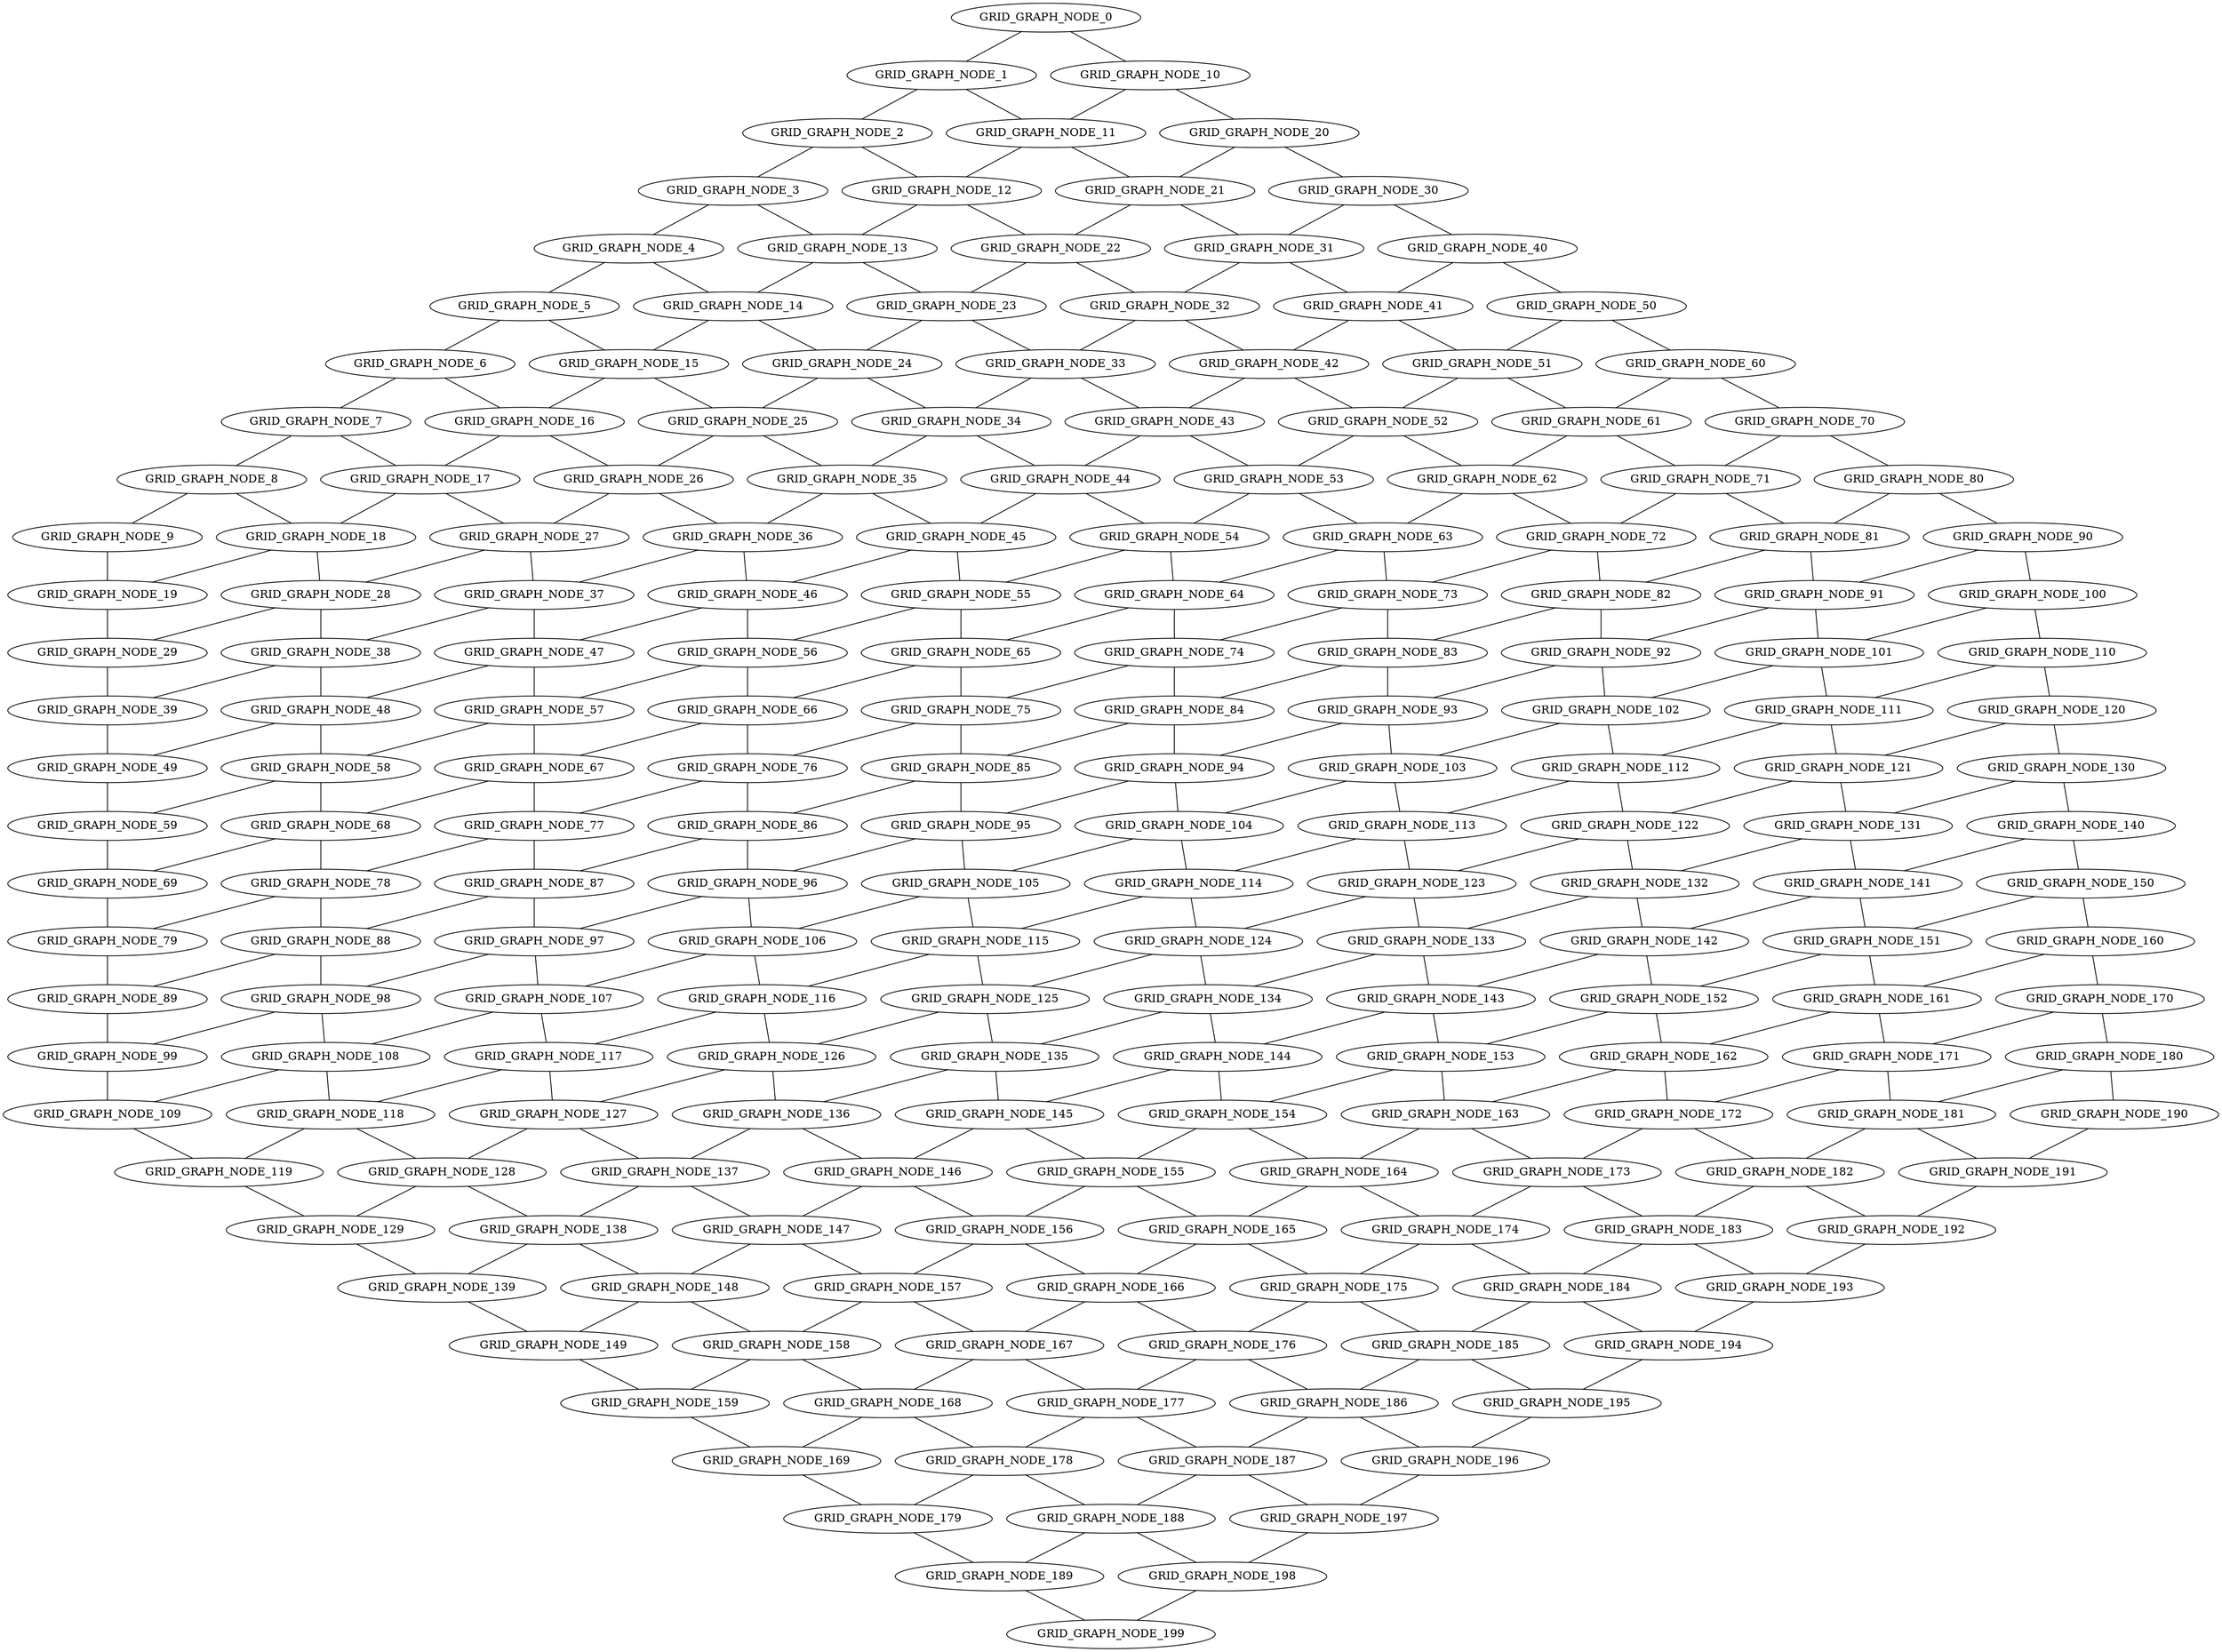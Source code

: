 graph GRID_GRAPH{
GRID_GRAPH_NODE_0 -- GRID_GRAPH_NODE_1;
GRID_GRAPH_NODE_0 -- GRID_GRAPH_NODE_10;
GRID_GRAPH_NODE_1 -- GRID_GRAPH_NODE_2;
GRID_GRAPH_NODE_1 -- GRID_GRAPH_NODE_11;
GRID_GRAPH_NODE_2 -- GRID_GRAPH_NODE_3;
GRID_GRAPH_NODE_2 -- GRID_GRAPH_NODE_12;
GRID_GRAPH_NODE_3 -- GRID_GRAPH_NODE_4;
GRID_GRAPH_NODE_3 -- GRID_GRAPH_NODE_13;
GRID_GRAPH_NODE_4 -- GRID_GRAPH_NODE_5;
GRID_GRAPH_NODE_4 -- GRID_GRAPH_NODE_14;
GRID_GRAPH_NODE_5 -- GRID_GRAPH_NODE_6;
GRID_GRAPH_NODE_5 -- GRID_GRAPH_NODE_15;
GRID_GRAPH_NODE_6 -- GRID_GRAPH_NODE_7;
GRID_GRAPH_NODE_6 -- GRID_GRAPH_NODE_16;
GRID_GRAPH_NODE_7 -- GRID_GRAPH_NODE_8;
GRID_GRAPH_NODE_7 -- GRID_GRAPH_NODE_17;
GRID_GRAPH_NODE_8 -- GRID_GRAPH_NODE_9;
GRID_GRAPH_NODE_8 -- GRID_GRAPH_NODE_18;
GRID_GRAPH_NODE_9 -- GRID_GRAPH_NODE_19;
GRID_GRAPH_NODE_10 -- GRID_GRAPH_NODE_11;
GRID_GRAPH_NODE_10 -- GRID_GRAPH_NODE_20;
GRID_GRAPH_NODE_11 -- GRID_GRAPH_NODE_12;
GRID_GRAPH_NODE_11 -- GRID_GRAPH_NODE_21;
GRID_GRAPH_NODE_12 -- GRID_GRAPH_NODE_13;
GRID_GRAPH_NODE_12 -- GRID_GRAPH_NODE_22;
GRID_GRAPH_NODE_13 -- GRID_GRAPH_NODE_14;
GRID_GRAPH_NODE_13 -- GRID_GRAPH_NODE_23;
GRID_GRAPH_NODE_14 -- GRID_GRAPH_NODE_15;
GRID_GRAPH_NODE_14 -- GRID_GRAPH_NODE_24;
GRID_GRAPH_NODE_15 -- GRID_GRAPH_NODE_16;
GRID_GRAPH_NODE_15 -- GRID_GRAPH_NODE_25;
GRID_GRAPH_NODE_16 -- GRID_GRAPH_NODE_17;
GRID_GRAPH_NODE_16 -- GRID_GRAPH_NODE_26;
GRID_GRAPH_NODE_17 -- GRID_GRAPH_NODE_18;
GRID_GRAPH_NODE_17 -- GRID_GRAPH_NODE_27;
GRID_GRAPH_NODE_18 -- GRID_GRAPH_NODE_19;
GRID_GRAPH_NODE_18 -- GRID_GRAPH_NODE_28;
GRID_GRAPH_NODE_19 -- GRID_GRAPH_NODE_29;
GRID_GRAPH_NODE_20 -- GRID_GRAPH_NODE_21;
GRID_GRAPH_NODE_20 -- GRID_GRAPH_NODE_30;
GRID_GRAPH_NODE_21 -- GRID_GRAPH_NODE_22;
GRID_GRAPH_NODE_21 -- GRID_GRAPH_NODE_31;
GRID_GRAPH_NODE_22 -- GRID_GRAPH_NODE_23;
GRID_GRAPH_NODE_22 -- GRID_GRAPH_NODE_32;
GRID_GRAPH_NODE_23 -- GRID_GRAPH_NODE_24;
GRID_GRAPH_NODE_23 -- GRID_GRAPH_NODE_33;
GRID_GRAPH_NODE_24 -- GRID_GRAPH_NODE_25;
GRID_GRAPH_NODE_24 -- GRID_GRAPH_NODE_34;
GRID_GRAPH_NODE_25 -- GRID_GRAPH_NODE_26;
GRID_GRAPH_NODE_25 -- GRID_GRAPH_NODE_35;
GRID_GRAPH_NODE_26 -- GRID_GRAPH_NODE_27;
GRID_GRAPH_NODE_26 -- GRID_GRAPH_NODE_36;
GRID_GRAPH_NODE_27 -- GRID_GRAPH_NODE_28;
GRID_GRAPH_NODE_27 -- GRID_GRAPH_NODE_37;
GRID_GRAPH_NODE_28 -- GRID_GRAPH_NODE_29;
GRID_GRAPH_NODE_28 -- GRID_GRAPH_NODE_38;
GRID_GRAPH_NODE_29 -- GRID_GRAPH_NODE_39;
GRID_GRAPH_NODE_30 -- GRID_GRAPH_NODE_31;
GRID_GRAPH_NODE_30 -- GRID_GRAPH_NODE_40;
GRID_GRAPH_NODE_31 -- GRID_GRAPH_NODE_32;
GRID_GRAPH_NODE_31 -- GRID_GRAPH_NODE_41;
GRID_GRAPH_NODE_32 -- GRID_GRAPH_NODE_33;
GRID_GRAPH_NODE_32 -- GRID_GRAPH_NODE_42;
GRID_GRAPH_NODE_33 -- GRID_GRAPH_NODE_34;
GRID_GRAPH_NODE_33 -- GRID_GRAPH_NODE_43;
GRID_GRAPH_NODE_34 -- GRID_GRAPH_NODE_35;
GRID_GRAPH_NODE_34 -- GRID_GRAPH_NODE_44;
GRID_GRAPH_NODE_35 -- GRID_GRAPH_NODE_36;
GRID_GRAPH_NODE_35 -- GRID_GRAPH_NODE_45;
GRID_GRAPH_NODE_36 -- GRID_GRAPH_NODE_37;
GRID_GRAPH_NODE_36 -- GRID_GRAPH_NODE_46;
GRID_GRAPH_NODE_37 -- GRID_GRAPH_NODE_38;
GRID_GRAPH_NODE_37 -- GRID_GRAPH_NODE_47;
GRID_GRAPH_NODE_38 -- GRID_GRAPH_NODE_39;
GRID_GRAPH_NODE_38 -- GRID_GRAPH_NODE_48;
GRID_GRAPH_NODE_39 -- GRID_GRAPH_NODE_49;
GRID_GRAPH_NODE_40 -- GRID_GRAPH_NODE_41;
GRID_GRAPH_NODE_40 -- GRID_GRAPH_NODE_50;
GRID_GRAPH_NODE_41 -- GRID_GRAPH_NODE_42;
GRID_GRAPH_NODE_41 -- GRID_GRAPH_NODE_51;
GRID_GRAPH_NODE_42 -- GRID_GRAPH_NODE_43;
GRID_GRAPH_NODE_42 -- GRID_GRAPH_NODE_52;
GRID_GRAPH_NODE_43 -- GRID_GRAPH_NODE_44;
GRID_GRAPH_NODE_43 -- GRID_GRAPH_NODE_53;
GRID_GRAPH_NODE_44 -- GRID_GRAPH_NODE_45;
GRID_GRAPH_NODE_44 -- GRID_GRAPH_NODE_54;
GRID_GRAPH_NODE_45 -- GRID_GRAPH_NODE_46;
GRID_GRAPH_NODE_45 -- GRID_GRAPH_NODE_55;
GRID_GRAPH_NODE_46 -- GRID_GRAPH_NODE_47;
GRID_GRAPH_NODE_46 -- GRID_GRAPH_NODE_56;
GRID_GRAPH_NODE_47 -- GRID_GRAPH_NODE_48;
GRID_GRAPH_NODE_47 -- GRID_GRAPH_NODE_57;
GRID_GRAPH_NODE_48 -- GRID_GRAPH_NODE_49;
GRID_GRAPH_NODE_48 -- GRID_GRAPH_NODE_58;
GRID_GRAPH_NODE_49 -- GRID_GRAPH_NODE_59;
GRID_GRAPH_NODE_50 -- GRID_GRAPH_NODE_51;
GRID_GRAPH_NODE_50 -- GRID_GRAPH_NODE_60;
GRID_GRAPH_NODE_51 -- GRID_GRAPH_NODE_52;
GRID_GRAPH_NODE_51 -- GRID_GRAPH_NODE_61;
GRID_GRAPH_NODE_52 -- GRID_GRAPH_NODE_53;
GRID_GRAPH_NODE_52 -- GRID_GRAPH_NODE_62;
GRID_GRAPH_NODE_53 -- GRID_GRAPH_NODE_54;
GRID_GRAPH_NODE_53 -- GRID_GRAPH_NODE_63;
GRID_GRAPH_NODE_54 -- GRID_GRAPH_NODE_55;
GRID_GRAPH_NODE_54 -- GRID_GRAPH_NODE_64;
GRID_GRAPH_NODE_55 -- GRID_GRAPH_NODE_56;
GRID_GRAPH_NODE_55 -- GRID_GRAPH_NODE_65;
GRID_GRAPH_NODE_56 -- GRID_GRAPH_NODE_57;
GRID_GRAPH_NODE_56 -- GRID_GRAPH_NODE_66;
GRID_GRAPH_NODE_57 -- GRID_GRAPH_NODE_58;
GRID_GRAPH_NODE_57 -- GRID_GRAPH_NODE_67;
GRID_GRAPH_NODE_58 -- GRID_GRAPH_NODE_59;
GRID_GRAPH_NODE_58 -- GRID_GRAPH_NODE_68;
GRID_GRAPH_NODE_59 -- GRID_GRAPH_NODE_69;
GRID_GRAPH_NODE_60 -- GRID_GRAPH_NODE_61;
GRID_GRAPH_NODE_60 -- GRID_GRAPH_NODE_70;
GRID_GRAPH_NODE_61 -- GRID_GRAPH_NODE_62;
GRID_GRAPH_NODE_61 -- GRID_GRAPH_NODE_71;
GRID_GRAPH_NODE_62 -- GRID_GRAPH_NODE_63;
GRID_GRAPH_NODE_62 -- GRID_GRAPH_NODE_72;
GRID_GRAPH_NODE_63 -- GRID_GRAPH_NODE_64;
GRID_GRAPH_NODE_63 -- GRID_GRAPH_NODE_73;
GRID_GRAPH_NODE_64 -- GRID_GRAPH_NODE_65;
GRID_GRAPH_NODE_64 -- GRID_GRAPH_NODE_74;
GRID_GRAPH_NODE_65 -- GRID_GRAPH_NODE_66;
GRID_GRAPH_NODE_65 -- GRID_GRAPH_NODE_75;
GRID_GRAPH_NODE_66 -- GRID_GRAPH_NODE_67;
GRID_GRAPH_NODE_66 -- GRID_GRAPH_NODE_76;
GRID_GRAPH_NODE_67 -- GRID_GRAPH_NODE_68;
GRID_GRAPH_NODE_67 -- GRID_GRAPH_NODE_77;
GRID_GRAPH_NODE_68 -- GRID_GRAPH_NODE_69;
GRID_GRAPH_NODE_68 -- GRID_GRAPH_NODE_78;
GRID_GRAPH_NODE_69 -- GRID_GRAPH_NODE_79;
GRID_GRAPH_NODE_70 -- GRID_GRAPH_NODE_71;
GRID_GRAPH_NODE_70 -- GRID_GRAPH_NODE_80;
GRID_GRAPH_NODE_71 -- GRID_GRAPH_NODE_72;
GRID_GRAPH_NODE_71 -- GRID_GRAPH_NODE_81;
GRID_GRAPH_NODE_72 -- GRID_GRAPH_NODE_73;
GRID_GRAPH_NODE_72 -- GRID_GRAPH_NODE_82;
GRID_GRAPH_NODE_73 -- GRID_GRAPH_NODE_74;
GRID_GRAPH_NODE_73 -- GRID_GRAPH_NODE_83;
GRID_GRAPH_NODE_74 -- GRID_GRAPH_NODE_75;
GRID_GRAPH_NODE_74 -- GRID_GRAPH_NODE_84;
GRID_GRAPH_NODE_75 -- GRID_GRAPH_NODE_76;
GRID_GRAPH_NODE_75 -- GRID_GRAPH_NODE_85;
GRID_GRAPH_NODE_76 -- GRID_GRAPH_NODE_77;
GRID_GRAPH_NODE_76 -- GRID_GRAPH_NODE_86;
GRID_GRAPH_NODE_77 -- GRID_GRAPH_NODE_78;
GRID_GRAPH_NODE_77 -- GRID_GRAPH_NODE_87;
GRID_GRAPH_NODE_78 -- GRID_GRAPH_NODE_79;
GRID_GRAPH_NODE_78 -- GRID_GRAPH_NODE_88;
GRID_GRAPH_NODE_79 -- GRID_GRAPH_NODE_89;
GRID_GRAPH_NODE_80 -- GRID_GRAPH_NODE_81;
GRID_GRAPH_NODE_80 -- GRID_GRAPH_NODE_90;
GRID_GRAPH_NODE_81 -- GRID_GRAPH_NODE_82;
GRID_GRAPH_NODE_81 -- GRID_GRAPH_NODE_91;
GRID_GRAPH_NODE_82 -- GRID_GRAPH_NODE_83;
GRID_GRAPH_NODE_82 -- GRID_GRAPH_NODE_92;
GRID_GRAPH_NODE_83 -- GRID_GRAPH_NODE_84;
GRID_GRAPH_NODE_83 -- GRID_GRAPH_NODE_93;
GRID_GRAPH_NODE_84 -- GRID_GRAPH_NODE_85;
GRID_GRAPH_NODE_84 -- GRID_GRAPH_NODE_94;
GRID_GRAPH_NODE_85 -- GRID_GRAPH_NODE_86;
GRID_GRAPH_NODE_85 -- GRID_GRAPH_NODE_95;
GRID_GRAPH_NODE_86 -- GRID_GRAPH_NODE_87;
GRID_GRAPH_NODE_86 -- GRID_GRAPH_NODE_96;
GRID_GRAPH_NODE_87 -- GRID_GRAPH_NODE_88;
GRID_GRAPH_NODE_87 -- GRID_GRAPH_NODE_97;
GRID_GRAPH_NODE_88 -- GRID_GRAPH_NODE_89;
GRID_GRAPH_NODE_88 -- GRID_GRAPH_NODE_98;
GRID_GRAPH_NODE_89 -- GRID_GRAPH_NODE_99;
GRID_GRAPH_NODE_90 -- GRID_GRAPH_NODE_91;
GRID_GRAPH_NODE_90 -- GRID_GRAPH_NODE_100;
GRID_GRAPH_NODE_91 -- GRID_GRAPH_NODE_92;
GRID_GRAPH_NODE_91 -- GRID_GRAPH_NODE_101;
GRID_GRAPH_NODE_92 -- GRID_GRAPH_NODE_93;
GRID_GRAPH_NODE_92 -- GRID_GRAPH_NODE_102;
GRID_GRAPH_NODE_93 -- GRID_GRAPH_NODE_94;
GRID_GRAPH_NODE_93 -- GRID_GRAPH_NODE_103;
GRID_GRAPH_NODE_94 -- GRID_GRAPH_NODE_95;
GRID_GRAPH_NODE_94 -- GRID_GRAPH_NODE_104;
GRID_GRAPH_NODE_95 -- GRID_GRAPH_NODE_96;
GRID_GRAPH_NODE_95 -- GRID_GRAPH_NODE_105;
GRID_GRAPH_NODE_96 -- GRID_GRAPH_NODE_97;
GRID_GRAPH_NODE_96 -- GRID_GRAPH_NODE_106;
GRID_GRAPH_NODE_97 -- GRID_GRAPH_NODE_98;
GRID_GRAPH_NODE_97 -- GRID_GRAPH_NODE_107;
GRID_GRAPH_NODE_98 -- GRID_GRAPH_NODE_99;
GRID_GRAPH_NODE_98 -- GRID_GRAPH_NODE_108;
GRID_GRAPH_NODE_99 -- GRID_GRAPH_NODE_109;
GRID_GRAPH_NODE_100 -- GRID_GRAPH_NODE_101;
GRID_GRAPH_NODE_100 -- GRID_GRAPH_NODE_110;
GRID_GRAPH_NODE_101 -- GRID_GRAPH_NODE_102;
GRID_GRAPH_NODE_101 -- GRID_GRAPH_NODE_111;
GRID_GRAPH_NODE_102 -- GRID_GRAPH_NODE_103;
GRID_GRAPH_NODE_102 -- GRID_GRAPH_NODE_112;
GRID_GRAPH_NODE_103 -- GRID_GRAPH_NODE_104;
GRID_GRAPH_NODE_103 -- GRID_GRAPH_NODE_113;
GRID_GRAPH_NODE_104 -- GRID_GRAPH_NODE_105;
GRID_GRAPH_NODE_104 -- GRID_GRAPH_NODE_114;
GRID_GRAPH_NODE_105 -- GRID_GRAPH_NODE_106;
GRID_GRAPH_NODE_105 -- GRID_GRAPH_NODE_115;
GRID_GRAPH_NODE_106 -- GRID_GRAPH_NODE_107;
GRID_GRAPH_NODE_106 -- GRID_GRAPH_NODE_116;
GRID_GRAPH_NODE_107 -- GRID_GRAPH_NODE_108;
GRID_GRAPH_NODE_107 -- GRID_GRAPH_NODE_117;
GRID_GRAPH_NODE_108 -- GRID_GRAPH_NODE_109;
GRID_GRAPH_NODE_108 -- GRID_GRAPH_NODE_118;
GRID_GRAPH_NODE_109 -- GRID_GRAPH_NODE_119;
GRID_GRAPH_NODE_110 -- GRID_GRAPH_NODE_111;
GRID_GRAPH_NODE_110 -- GRID_GRAPH_NODE_120;
GRID_GRAPH_NODE_111 -- GRID_GRAPH_NODE_112;
GRID_GRAPH_NODE_111 -- GRID_GRAPH_NODE_121;
GRID_GRAPH_NODE_112 -- GRID_GRAPH_NODE_113;
GRID_GRAPH_NODE_112 -- GRID_GRAPH_NODE_122;
GRID_GRAPH_NODE_113 -- GRID_GRAPH_NODE_114;
GRID_GRAPH_NODE_113 -- GRID_GRAPH_NODE_123;
GRID_GRAPH_NODE_114 -- GRID_GRAPH_NODE_115;
GRID_GRAPH_NODE_114 -- GRID_GRAPH_NODE_124;
GRID_GRAPH_NODE_115 -- GRID_GRAPH_NODE_116;
GRID_GRAPH_NODE_115 -- GRID_GRAPH_NODE_125;
GRID_GRAPH_NODE_116 -- GRID_GRAPH_NODE_117;
GRID_GRAPH_NODE_116 -- GRID_GRAPH_NODE_126;
GRID_GRAPH_NODE_117 -- GRID_GRAPH_NODE_118;
GRID_GRAPH_NODE_117 -- GRID_GRAPH_NODE_127;
GRID_GRAPH_NODE_118 -- GRID_GRAPH_NODE_119;
GRID_GRAPH_NODE_118 -- GRID_GRAPH_NODE_128;
GRID_GRAPH_NODE_119 -- GRID_GRAPH_NODE_129;
GRID_GRAPH_NODE_120 -- GRID_GRAPH_NODE_121;
GRID_GRAPH_NODE_120 -- GRID_GRAPH_NODE_130;
GRID_GRAPH_NODE_121 -- GRID_GRAPH_NODE_122;
GRID_GRAPH_NODE_121 -- GRID_GRAPH_NODE_131;
GRID_GRAPH_NODE_122 -- GRID_GRAPH_NODE_123;
GRID_GRAPH_NODE_122 -- GRID_GRAPH_NODE_132;
GRID_GRAPH_NODE_123 -- GRID_GRAPH_NODE_124;
GRID_GRAPH_NODE_123 -- GRID_GRAPH_NODE_133;
GRID_GRAPH_NODE_124 -- GRID_GRAPH_NODE_125;
GRID_GRAPH_NODE_124 -- GRID_GRAPH_NODE_134;
GRID_GRAPH_NODE_125 -- GRID_GRAPH_NODE_126;
GRID_GRAPH_NODE_125 -- GRID_GRAPH_NODE_135;
GRID_GRAPH_NODE_126 -- GRID_GRAPH_NODE_127;
GRID_GRAPH_NODE_126 -- GRID_GRAPH_NODE_136;
GRID_GRAPH_NODE_127 -- GRID_GRAPH_NODE_128;
GRID_GRAPH_NODE_127 -- GRID_GRAPH_NODE_137;
GRID_GRAPH_NODE_128 -- GRID_GRAPH_NODE_129;
GRID_GRAPH_NODE_128 -- GRID_GRAPH_NODE_138;
GRID_GRAPH_NODE_129 -- GRID_GRAPH_NODE_139;
GRID_GRAPH_NODE_130 -- GRID_GRAPH_NODE_131;
GRID_GRAPH_NODE_130 -- GRID_GRAPH_NODE_140;
GRID_GRAPH_NODE_131 -- GRID_GRAPH_NODE_132;
GRID_GRAPH_NODE_131 -- GRID_GRAPH_NODE_141;
GRID_GRAPH_NODE_132 -- GRID_GRAPH_NODE_133;
GRID_GRAPH_NODE_132 -- GRID_GRAPH_NODE_142;
GRID_GRAPH_NODE_133 -- GRID_GRAPH_NODE_134;
GRID_GRAPH_NODE_133 -- GRID_GRAPH_NODE_143;
GRID_GRAPH_NODE_134 -- GRID_GRAPH_NODE_135;
GRID_GRAPH_NODE_134 -- GRID_GRAPH_NODE_144;
GRID_GRAPH_NODE_135 -- GRID_GRAPH_NODE_136;
GRID_GRAPH_NODE_135 -- GRID_GRAPH_NODE_145;
GRID_GRAPH_NODE_136 -- GRID_GRAPH_NODE_137;
GRID_GRAPH_NODE_136 -- GRID_GRAPH_NODE_146;
GRID_GRAPH_NODE_137 -- GRID_GRAPH_NODE_138;
GRID_GRAPH_NODE_137 -- GRID_GRAPH_NODE_147;
GRID_GRAPH_NODE_138 -- GRID_GRAPH_NODE_139;
GRID_GRAPH_NODE_138 -- GRID_GRAPH_NODE_148;
GRID_GRAPH_NODE_139 -- GRID_GRAPH_NODE_149;
GRID_GRAPH_NODE_140 -- GRID_GRAPH_NODE_141;
GRID_GRAPH_NODE_140 -- GRID_GRAPH_NODE_150;
GRID_GRAPH_NODE_141 -- GRID_GRAPH_NODE_142;
GRID_GRAPH_NODE_141 -- GRID_GRAPH_NODE_151;
GRID_GRAPH_NODE_142 -- GRID_GRAPH_NODE_143;
GRID_GRAPH_NODE_142 -- GRID_GRAPH_NODE_152;
GRID_GRAPH_NODE_143 -- GRID_GRAPH_NODE_144;
GRID_GRAPH_NODE_143 -- GRID_GRAPH_NODE_153;
GRID_GRAPH_NODE_144 -- GRID_GRAPH_NODE_145;
GRID_GRAPH_NODE_144 -- GRID_GRAPH_NODE_154;
GRID_GRAPH_NODE_145 -- GRID_GRAPH_NODE_146;
GRID_GRAPH_NODE_145 -- GRID_GRAPH_NODE_155;
GRID_GRAPH_NODE_146 -- GRID_GRAPH_NODE_147;
GRID_GRAPH_NODE_146 -- GRID_GRAPH_NODE_156;
GRID_GRAPH_NODE_147 -- GRID_GRAPH_NODE_148;
GRID_GRAPH_NODE_147 -- GRID_GRAPH_NODE_157;
GRID_GRAPH_NODE_148 -- GRID_GRAPH_NODE_149;
GRID_GRAPH_NODE_148 -- GRID_GRAPH_NODE_158;
GRID_GRAPH_NODE_149 -- GRID_GRAPH_NODE_159;
GRID_GRAPH_NODE_150 -- GRID_GRAPH_NODE_151;
GRID_GRAPH_NODE_150 -- GRID_GRAPH_NODE_160;
GRID_GRAPH_NODE_151 -- GRID_GRAPH_NODE_152;
GRID_GRAPH_NODE_151 -- GRID_GRAPH_NODE_161;
GRID_GRAPH_NODE_152 -- GRID_GRAPH_NODE_153;
GRID_GRAPH_NODE_152 -- GRID_GRAPH_NODE_162;
GRID_GRAPH_NODE_153 -- GRID_GRAPH_NODE_154;
GRID_GRAPH_NODE_153 -- GRID_GRAPH_NODE_163;
GRID_GRAPH_NODE_154 -- GRID_GRAPH_NODE_155;
GRID_GRAPH_NODE_154 -- GRID_GRAPH_NODE_164;
GRID_GRAPH_NODE_155 -- GRID_GRAPH_NODE_156;
GRID_GRAPH_NODE_155 -- GRID_GRAPH_NODE_165;
GRID_GRAPH_NODE_156 -- GRID_GRAPH_NODE_157;
GRID_GRAPH_NODE_156 -- GRID_GRAPH_NODE_166;
GRID_GRAPH_NODE_157 -- GRID_GRAPH_NODE_158;
GRID_GRAPH_NODE_157 -- GRID_GRAPH_NODE_167;
GRID_GRAPH_NODE_158 -- GRID_GRAPH_NODE_159;
GRID_GRAPH_NODE_158 -- GRID_GRAPH_NODE_168;
GRID_GRAPH_NODE_159 -- GRID_GRAPH_NODE_169;
GRID_GRAPH_NODE_160 -- GRID_GRAPH_NODE_161;
GRID_GRAPH_NODE_160 -- GRID_GRAPH_NODE_170;
GRID_GRAPH_NODE_161 -- GRID_GRAPH_NODE_162;
GRID_GRAPH_NODE_161 -- GRID_GRAPH_NODE_171;
GRID_GRAPH_NODE_162 -- GRID_GRAPH_NODE_163;
GRID_GRAPH_NODE_162 -- GRID_GRAPH_NODE_172;
GRID_GRAPH_NODE_163 -- GRID_GRAPH_NODE_164;
GRID_GRAPH_NODE_163 -- GRID_GRAPH_NODE_173;
GRID_GRAPH_NODE_164 -- GRID_GRAPH_NODE_165;
GRID_GRAPH_NODE_164 -- GRID_GRAPH_NODE_174;
GRID_GRAPH_NODE_165 -- GRID_GRAPH_NODE_166;
GRID_GRAPH_NODE_165 -- GRID_GRAPH_NODE_175;
GRID_GRAPH_NODE_166 -- GRID_GRAPH_NODE_167;
GRID_GRAPH_NODE_166 -- GRID_GRAPH_NODE_176;
GRID_GRAPH_NODE_167 -- GRID_GRAPH_NODE_168;
GRID_GRAPH_NODE_167 -- GRID_GRAPH_NODE_177;
GRID_GRAPH_NODE_168 -- GRID_GRAPH_NODE_169;
GRID_GRAPH_NODE_168 -- GRID_GRAPH_NODE_178;
GRID_GRAPH_NODE_169 -- GRID_GRAPH_NODE_179;
GRID_GRAPH_NODE_170 -- GRID_GRAPH_NODE_171;
GRID_GRAPH_NODE_170 -- GRID_GRAPH_NODE_180;
GRID_GRAPH_NODE_171 -- GRID_GRAPH_NODE_172;
GRID_GRAPH_NODE_171 -- GRID_GRAPH_NODE_181;
GRID_GRAPH_NODE_172 -- GRID_GRAPH_NODE_173;
GRID_GRAPH_NODE_172 -- GRID_GRAPH_NODE_182;
GRID_GRAPH_NODE_173 -- GRID_GRAPH_NODE_174;
GRID_GRAPH_NODE_173 -- GRID_GRAPH_NODE_183;
GRID_GRAPH_NODE_174 -- GRID_GRAPH_NODE_175;
GRID_GRAPH_NODE_174 -- GRID_GRAPH_NODE_184;
GRID_GRAPH_NODE_175 -- GRID_GRAPH_NODE_176;
GRID_GRAPH_NODE_175 -- GRID_GRAPH_NODE_185;
GRID_GRAPH_NODE_176 -- GRID_GRAPH_NODE_177;
GRID_GRAPH_NODE_176 -- GRID_GRAPH_NODE_186;
GRID_GRAPH_NODE_177 -- GRID_GRAPH_NODE_178;
GRID_GRAPH_NODE_177 -- GRID_GRAPH_NODE_187;
GRID_GRAPH_NODE_178 -- GRID_GRAPH_NODE_179;
GRID_GRAPH_NODE_178 -- GRID_GRAPH_NODE_188;
GRID_GRAPH_NODE_179 -- GRID_GRAPH_NODE_189;
GRID_GRAPH_NODE_180 -- GRID_GRAPH_NODE_181;
GRID_GRAPH_NODE_180 -- GRID_GRAPH_NODE_190;
GRID_GRAPH_NODE_181 -- GRID_GRAPH_NODE_182;
GRID_GRAPH_NODE_181 -- GRID_GRAPH_NODE_191;
GRID_GRAPH_NODE_182 -- GRID_GRAPH_NODE_183;
GRID_GRAPH_NODE_182 -- GRID_GRAPH_NODE_192;
GRID_GRAPH_NODE_183 -- GRID_GRAPH_NODE_184;
GRID_GRAPH_NODE_183 -- GRID_GRAPH_NODE_193;
GRID_GRAPH_NODE_184 -- GRID_GRAPH_NODE_185;
GRID_GRAPH_NODE_184 -- GRID_GRAPH_NODE_194;
GRID_GRAPH_NODE_185 -- GRID_GRAPH_NODE_186;
GRID_GRAPH_NODE_185 -- GRID_GRAPH_NODE_195;
GRID_GRAPH_NODE_186 -- GRID_GRAPH_NODE_187;
GRID_GRAPH_NODE_186 -- GRID_GRAPH_NODE_196;
GRID_GRAPH_NODE_187 -- GRID_GRAPH_NODE_188;
GRID_GRAPH_NODE_187 -- GRID_GRAPH_NODE_197;
GRID_GRAPH_NODE_188 -- GRID_GRAPH_NODE_189;
GRID_GRAPH_NODE_188 -- GRID_GRAPH_NODE_198;
GRID_GRAPH_NODE_189 -- GRID_GRAPH_NODE_199;
GRID_GRAPH_NODE_190 -- GRID_GRAPH_NODE_191;
GRID_GRAPH_NODE_191 -- GRID_GRAPH_NODE_192;
GRID_GRAPH_NODE_192 -- GRID_GRAPH_NODE_193;
GRID_GRAPH_NODE_193 -- GRID_GRAPH_NODE_194;
GRID_GRAPH_NODE_194 -- GRID_GRAPH_NODE_195;
GRID_GRAPH_NODE_195 -- GRID_GRAPH_NODE_196;
GRID_GRAPH_NODE_196 -- GRID_GRAPH_NODE_197;
GRID_GRAPH_NODE_197 -- GRID_GRAPH_NODE_198;
GRID_GRAPH_NODE_198 -- GRID_GRAPH_NODE_199;
}

